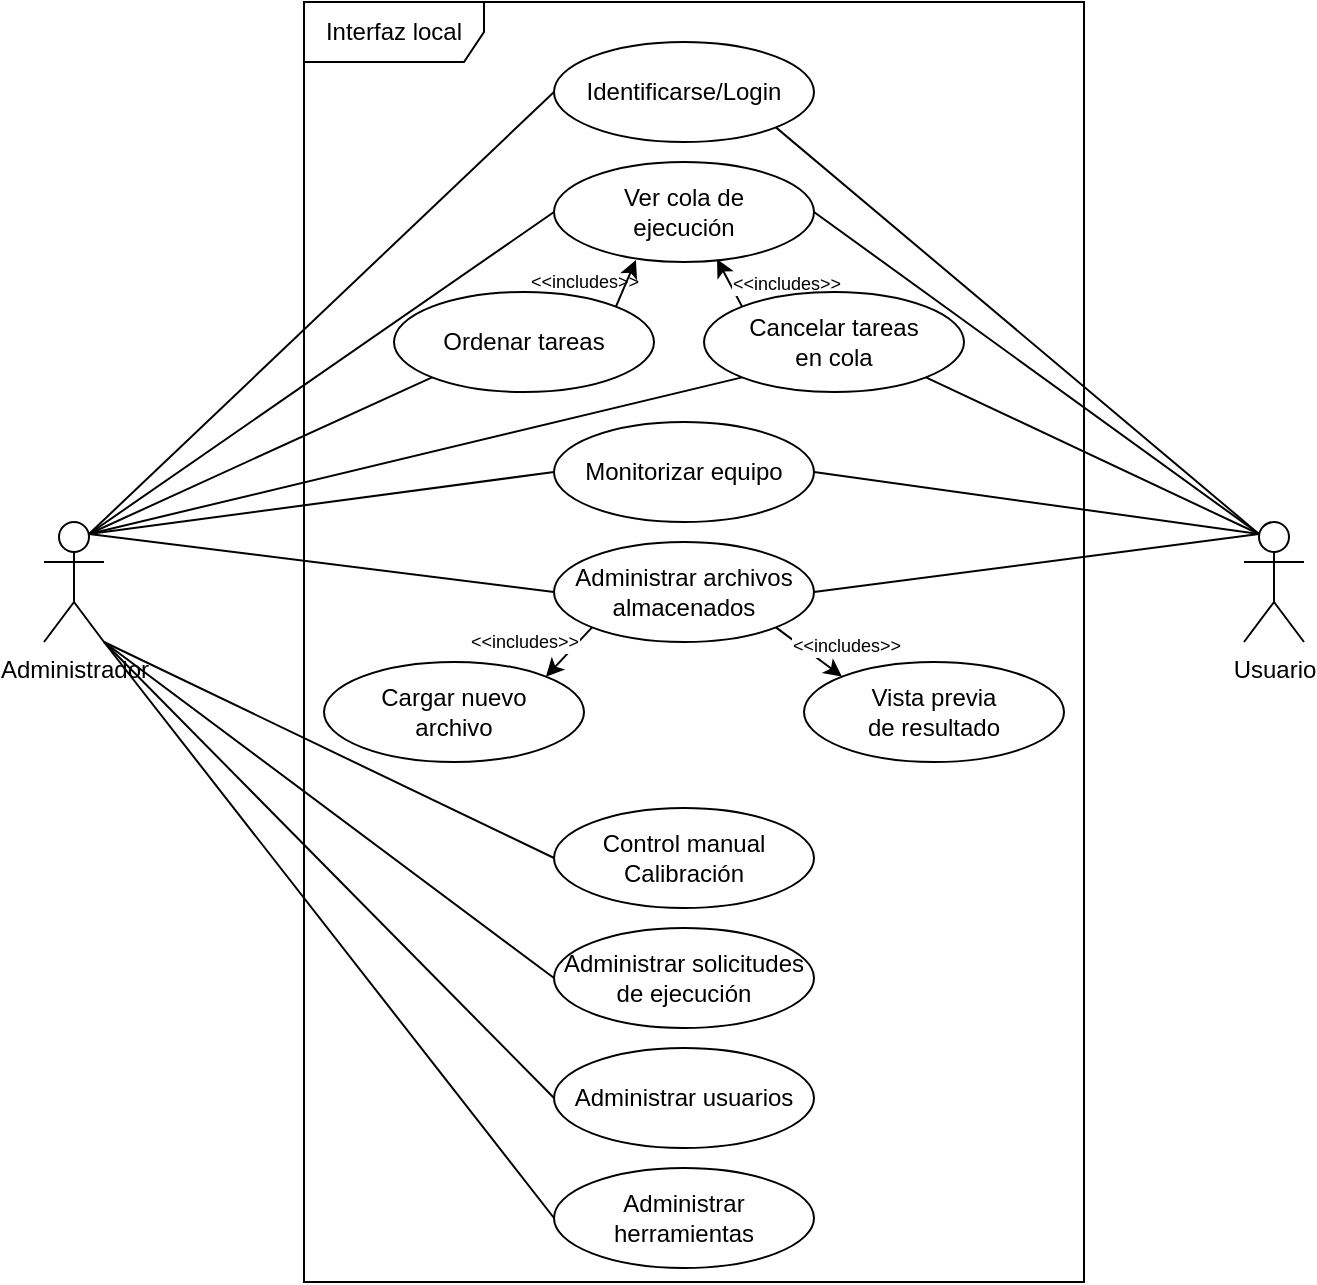 <mxfile>
    <diagram name="Página-1" id="rmCfl0JLRaQk26s9B4fD">
        <mxGraphModel dx="546" dy="413" grid="1" gridSize="10" guides="1" tooltips="1" connect="1" arrows="1" fold="1" page="1" pageScale="1" pageWidth="1169" pageHeight="826" math="0" shadow="0">
            <root>
                <mxCell id="0"/>
                <mxCell id="1" parent="0"/>
                <mxCell id="yvp51z9Jh3I_EzKP5bKD-22" value="&amp;lt;&amp;lt;includes&amp;gt;&amp;gt;" style="edgeLabel;html=1;align=center;verticalAlign=middle;resizable=0;points=[];fontSize=9;" parent="1" vertex="1" connectable="0">
                    <mxGeometry x="430.002" y="180.003" as="geometry"/>
                </mxCell>
                <mxCell id="-Jx4wpZNktJ247E23Xo_-13" style="rounded=0;orthogonalLoop=1;jettySize=auto;html=1;exitX=0.75;exitY=0.1;exitDx=0;exitDy=0;exitPerimeter=0;entryX=0;entryY=0.5;entryDx=0;entryDy=0;endArrow=none;endFill=0;" parent="1" source="9z3Kp4e7Dxmu1gcADGb1-1" target="9z3Kp4e7Dxmu1gcADGb1-3" edge="1">
                    <mxGeometry relative="1" as="geometry"/>
                </mxCell>
                <mxCell id="-Jx4wpZNktJ247E23Xo_-14" style="rounded=0;orthogonalLoop=1;jettySize=auto;html=1;exitX=0.75;exitY=0.1;exitDx=0;exitDy=0;exitPerimeter=0;entryX=0;entryY=0.5;entryDx=0;entryDy=0;endArrow=none;endFill=0;" parent="1" source="9z3Kp4e7Dxmu1gcADGb1-1" target="9z3Kp4e7Dxmu1gcADGb1-9" edge="1">
                    <mxGeometry relative="1" as="geometry"/>
                </mxCell>
                <mxCell id="-Jx4wpZNktJ247E23Xo_-15" style="rounded=0;orthogonalLoop=1;jettySize=auto;html=1;exitX=0.75;exitY=0.1;exitDx=0;exitDy=0;exitPerimeter=0;entryX=0;entryY=0.5;entryDx=0;entryDy=0;endArrow=none;endFill=0;" parent="1" source="9z3Kp4e7Dxmu1gcADGb1-1" target="9z3Kp4e7Dxmu1gcADGb1-5" edge="1">
                    <mxGeometry relative="1" as="geometry"/>
                </mxCell>
                <mxCell id="-Jx4wpZNktJ247E23Xo_-16" style="rounded=0;orthogonalLoop=1;jettySize=auto;html=1;exitX=0.75;exitY=0.1;exitDx=0;exitDy=0;exitPerimeter=0;entryX=0;entryY=0.5;entryDx=0;entryDy=0;endArrow=none;endFill=0;" parent="1" source="9z3Kp4e7Dxmu1gcADGb1-1" target="-Jx4wpZNktJ247E23Xo_-1" edge="1">
                    <mxGeometry relative="1" as="geometry"/>
                </mxCell>
                <mxCell id="-Jx4wpZNktJ247E23Xo_-18" style="rounded=0;orthogonalLoop=1;jettySize=auto;html=1;exitX=1;exitY=1;exitDx=0;exitDy=0;exitPerimeter=0;entryX=0;entryY=0.5;entryDx=0;entryDy=0;endArrow=none;endFill=0;" parent="1" source="9z3Kp4e7Dxmu1gcADGb1-1" target="-Jx4wpZNktJ247E23Xo_-3" edge="1">
                    <mxGeometry relative="1" as="geometry"/>
                </mxCell>
                <mxCell id="-Jx4wpZNktJ247E23Xo_-19" style="rounded=0;orthogonalLoop=1;jettySize=auto;html=1;exitX=1;exitY=1;exitDx=0;exitDy=0;exitPerimeter=0;entryX=0;entryY=0.5;entryDx=0;entryDy=0;endArrow=none;endFill=0;" parent="1" source="9z3Kp4e7Dxmu1gcADGb1-1" target="-Jx4wpZNktJ247E23Xo_-4" edge="1">
                    <mxGeometry relative="1" as="geometry"/>
                </mxCell>
                <mxCell id="-Jx4wpZNktJ247E23Xo_-21" style="rounded=0;orthogonalLoop=1;jettySize=auto;html=1;exitX=1;exitY=1;exitDx=0;exitDy=0;exitPerimeter=0;entryX=0;entryY=0.5;entryDx=0;entryDy=0;endArrow=none;endFill=0;" parent="1" source="9z3Kp4e7Dxmu1gcADGb1-1" target="-Jx4wpZNktJ247E23Xo_-5" edge="1">
                    <mxGeometry relative="1" as="geometry"/>
                </mxCell>
                <mxCell id="-Jx4wpZNktJ247E23Xo_-22" style="rounded=0;orthogonalLoop=1;jettySize=auto;html=1;exitX=1;exitY=1;exitDx=0;exitDy=0;exitPerimeter=0;entryX=0;entryY=0.5;entryDx=0;entryDy=0;endArrow=none;endFill=0;" parent="1" source="9z3Kp4e7Dxmu1gcADGb1-1" target="-Jx4wpZNktJ247E23Xo_-11" edge="1">
                    <mxGeometry relative="1" as="geometry"/>
                </mxCell>
                <mxCell id="yvp51z9Jh3I_EzKP5bKD-23" style="rounded=0;orthogonalLoop=1;jettySize=auto;html=1;exitX=0.75;exitY=0.1;exitDx=0;exitDy=0;exitPerimeter=0;entryX=0;entryY=1;entryDx=0;entryDy=0;endArrow=none;endFill=0;" parent="1" source="9z3Kp4e7Dxmu1gcADGb1-1" target="yvp51z9Jh3I_EzKP5bKD-18" edge="1">
                    <mxGeometry relative="1" as="geometry"/>
                </mxCell>
                <mxCell id="yvp51z9Jh3I_EzKP5bKD-25" style="rounded=0;orthogonalLoop=1;jettySize=auto;html=1;exitX=0.75;exitY=0.1;exitDx=0;exitDy=0;exitPerimeter=0;entryX=0;entryY=1;entryDx=0;entryDy=0;endArrow=none;endFill=0;" parent="1" source="9z3Kp4e7Dxmu1gcADGb1-1" target="yvp51z9Jh3I_EzKP5bKD-19" edge="1">
                    <mxGeometry relative="1" as="geometry"/>
                </mxCell>
                <mxCell id="9z3Kp4e7Dxmu1gcADGb1-1" value="Administrador" style="shape=umlActor;verticalLabelPosition=bottom;verticalAlign=top;html=1;" parent="1" vertex="1">
                    <mxGeometry x="160" y="300" width="30" height="60" as="geometry"/>
                </mxCell>
                <mxCell id="9z3Kp4e7Dxmu1gcADGb1-2" value="Interfaz local" style="shape=umlFrame;whiteSpace=wrap;html=1;pointerEvents=0;width=90;height=30;" parent="1" vertex="1">
                    <mxGeometry x="290" y="40" width="390" height="640" as="geometry"/>
                </mxCell>
                <mxCell id="9z3Kp4e7Dxmu1gcADGb1-3" value="Identificarse/Login" style="ellipse;whiteSpace=wrap;html=1;" parent="1" vertex="1">
                    <mxGeometry x="415" y="60" width="130" height="50" as="geometry"/>
                </mxCell>
                <mxCell id="9z3Kp4e7Dxmu1gcADGb1-5" value="Ver cola de&lt;br&gt;ejecución" style="ellipse;whiteSpace=wrap;html=1;" parent="1" vertex="1">
                    <mxGeometry x="415" y="120" width="130" height="50" as="geometry"/>
                </mxCell>
                <mxCell id="9z3Kp4e7Dxmu1gcADGb1-9" value="Monitorizar equipo" style="ellipse;whiteSpace=wrap;html=1;" parent="1" vertex="1">
                    <mxGeometry x="415" y="250" width="130" height="50" as="geometry"/>
                </mxCell>
                <mxCell id="yvp51z9Jh3I_EzKP5bKD-15" style="rounded=0;orthogonalLoop=1;jettySize=auto;html=1;exitX=0;exitY=1;exitDx=0;exitDy=0;entryX=1;entryY=0;entryDx=0;entryDy=0;endArrow=classic;endFill=1;" parent="1" source="-Jx4wpZNktJ247E23Xo_-1" target="-Jx4wpZNktJ247E23Xo_-2" edge="1">
                    <mxGeometry relative="1" as="geometry"/>
                </mxCell>
                <mxCell id="-Jx4wpZNktJ247E23Xo_-1" value="Administrar archivos almacenados" style="ellipse;whiteSpace=wrap;html=1;" parent="1" vertex="1">
                    <mxGeometry x="415" y="310" width="130" height="50" as="geometry"/>
                </mxCell>
                <mxCell id="-Jx4wpZNktJ247E23Xo_-2" value="Cargar nuevo&lt;br&gt;archivo" style="ellipse;whiteSpace=wrap;html=1;" parent="1" vertex="1">
                    <mxGeometry x="300" y="370" width="130" height="50" as="geometry"/>
                </mxCell>
                <mxCell id="-Jx4wpZNktJ247E23Xo_-3" value="Control manual&lt;br&gt;Calibración" style="ellipse;whiteSpace=wrap;html=1;" parent="1" vertex="1">
                    <mxGeometry x="415" y="443" width="130" height="50" as="geometry"/>
                </mxCell>
                <mxCell id="-Jx4wpZNktJ247E23Xo_-4" value="Administrar solicitudes&lt;br&gt;de ejecución" style="ellipse;whiteSpace=wrap;html=1;" parent="1" vertex="1">
                    <mxGeometry x="415" y="503" width="130" height="50" as="geometry"/>
                </mxCell>
                <mxCell id="-Jx4wpZNktJ247E23Xo_-5" value="Administrar usuarios" style="ellipse;whiteSpace=wrap;html=1;" parent="1" vertex="1">
                    <mxGeometry x="415" y="563" width="130" height="50" as="geometry"/>
                </mxCell>
                <mxCell id="-Jx4wpZNktJ247E23Xo_-6" value="Vista previa&lt;br&gt;de resultado" style="ellipse;whiteSpace=wrap;html=1;" parent="1" vertex="1">
                    <mxGeometry x="540" y="370" width="130" height="50" as="geometry"/>
                </mxCell>
                <mxCell id="-Jx4wpZNktJ247E23Xo_-9" style="rounded=0;orthogonalLoop=1;jettySize=auto;html=1;exitX=1;exitY=1;exitDx=0;exitDy=0;entryX=0;entryY=0;entryDx=0;entryDy=0;" parent="1" source="-Jx4wpZNktJ247E23Xo_-1" target="-Jx4wpZNktJ247E23Xo_-6" edge="1">
                    <mxGeometry relative="1" as="geometry">
                        <mxPoint x="550" y="370" as="sourcePoint"/>
                        <mxPoint x="670" y="370" as="targetPoint"/>
                    </mxGeometry>
                </mxCell>
                <mxCell id="-Jx4wpZNktJ247E23Xo_-10" value="&lt;font style=&quot;font-size: 9px;&quot;&gt;&amp;lt;&amp;lt;includes&amp;gt;&amp;gt;&lt;/font&gt;" style="edgeLabel;html=1;align=center;verticalAlign=middle;resizable=0;points=[];" parent="-Jx4wpZNktJ247E23Xo_-9" vertex="1" connectable="0">
                    <mxGeometry x="0.167" y="2" relative="1" as="geometry">
                        <mxPoint x="14" y="-5" as="offset"/>
                    </mxGeometry>
                </mxCell>
                <mxCell id="-Jx4wpZNktJ247E23Xo_-11" value="Administrar herramientas" style="ellipse;whiteSpace=wrap;html=1;" parent="1" vertex="1">
                    <mxGeometry x="415" y="623" width="130" height="50" as="geometry"/>
                </mxCell>
                <mxCell id="5" style="edgeStyle=none;html=1;exitX=0.25;exitY=0.1;exitDx=0;exitDy=0;exitPerimeter=0;entryX=1;entryY=0.5;entryDx=0;entryDy=0;endArrow=none;endFill=0;" parent="1" source="2" target="-Jx4wpZNktJ247E23Xo_-1" edge="1">
                    <mxGeometry relative="1" as="geometry"/>
                </mxCell>
                <mxCell id="10" style="edgeStyle=none;html=1;exitX=0.25;exitY=0.1;exitDx=0;exitDy=0;exitPerimeter=0;entryX=1;entryY=0.5;entryDx=0;entryDy=0;endArrow=none;endFill=0;" parent="1" source="2" target="9z3Kp4e7Dxmu1gcADGb1-9" edge="1">
                    <mxGeometry relative="1" as="geometry"/>
                </mxCell>
                <mxCell id="11" style="edgeStyle=none;html=1;exitX=0.25;exitY=0.1;exitDx=0;exitDy=0;exitPerimeter=0;entryX=1;entryY=0.5;entryDx=0;entryDy=0;endArrow=none;endFill=0;" parent="1" source="2" target="9z3Kp4e7Dxmu1gcADGb1-5" edge="1">
                    <mxGeometry relative="1" as="geometry"/>
                </mxCell>
                <mxCell id="12" style="edgeStyle=none;html=1;exitX=0.25;exitY=0.1;exitDx=0;exitDy=0;exitPerimeter=0;entryX=1;entryY=1;entryDx=0;entryDy=0;endArrow=none;endFill=0;" parent="1" source="2" target="9z3Kp4e7Dxmu1gcADGb1-3" edge="1">
                    <mxGeometry relative="1" as="geometry"/>
                </mxCell>
                <mxCell id="yvp51z9Jh3I_EzKP5bKD-24" style="rounded=0;orthogonalLoop=1;jettySize=auto;html=1;exitX=0.25;exitY=0.1;exitDx=0;exitDy=0;exitPerimeter=0;entryX=1;entryY=1;entryDx=0;entryDy=0;endArrow=none;endFill=0;" parent="1" source="2" target="yvp51z9Jh3I_EzKP5bKD-19" edge="1">
                    <mxGeometry relative="1" as="geometry"/>
                </mxCell>
                <mxCell id="2" value="Usuario" style="shape=umlActor;verticalLabelPosition=bottom;verticalAlign=top;html=1;" parent="1" vertex="1">
                    <mxGeometry x="760" y="300" width="30" height="60" as="geometry"/>
                </mxCell>
                <mxCell id="yvp51z9Jh3I_EzKP5bKD-16" value="&amp;lt;&amp;lt;includes&amp;gt;&amp;gt;" style="edgeLabel;html=1;align=center;verticalAlign=middle;resizable=0;points=[];fontSize=9;" parent="1" vertex="1" connectable="0">
                    <mxGeometry x="400.002" y="360.003" as="geometry"/>
                </mxCell>
                <mxCell id="yvp51z9Jh3I_EzKP5bKD-17" style="rounded=0;orthogonalLoop=1;jettySize=auto;html=1;exitX=1;exitY=0;exitDx=0;exitDy=0;entryX=0.315;entryY=0.98;entryDx=0;entryDy=0;endArrow=classic;endFill=1;entryPerimeter=0;" parent="1" source="yvp51z9Jh3I_EzKP5bKD-18" target="9z3Kp4e7Dxmu1gcADGb1-5" edge="1">
                    <mxGeometry relative="1" as="geometry">
                        <mxPoint x="434" y="163" as="targetPoint"/>
                    </mxGeometry>
                </mxCell>
                <mxCell id="yvp51z9Jh3I_EzKP5bKD-18" value="Ordenar tareas" style="ellipse;whiteSpace=wrap;html=1;" parent="1" vertex="1">
                    <mxGeometry x="335" y="185" width="130" height="50" as="geometry"/>
                </mxCell>
                <mxCell id="yvp51z9Jh3I_EzKP5bKD-20" style="rounded=0;orthogonalLoop=1;jettySize=auto;html=1;exitX=0;exitY=0;exitDx=0;exitDy=0;entryX=0.627;entryY=0.972;entryDx=0;entryDy=0;entryPerimeter=0;" parent="1" source="yvp51z9Jh3I_EzKP5bKD-19" target="9z3Kp4e7Dxmu1gcADGb1-5" edge="1">
                    <mxGeometry relative="1" as="geometry">
                        <mxPoint x="509.038" y="190.342" as="sourcePoint"/>
                        <mxPoint x="495.34" y="169.67" as="targetPoint"/>
                    </mxGeometry>
                </mxCell>
                <mxCell id="yvp51z9Jh3I_EzKP5bKD-21" value="&amp;lt;&amp;lt;includes&amp;gt;&amp;gt;" style="edgeLabel;html=1;align=center;verticalAlign=middle;resizable=0;points=[];fontSize=9;" parent="yvp51z9Jh3I_EzKP5bKD-20" vertex="1" connectable="0">
                    <mxGeometry x="0.167" y="2" relative="1" as="geometry">
                        <mxPoint x="31" y="1" as="offset"/>
                    </mxGeometry>
                </mxCell>
                <mxCell id="yvp51z9Jh3I_EzKP5bKD-19" value="Cancelar tareas&lt;br&gt;en cola" style="ellipse;whiteSpace=wrap;html=1;" parent="1" vertex="1">
                    <mxGeometry x="490" y="185" width="130" height="50" as="geometry"/>
                </mxCell>
            </root>
        </mxGraphModel>
    </diagram>
</mxfile>